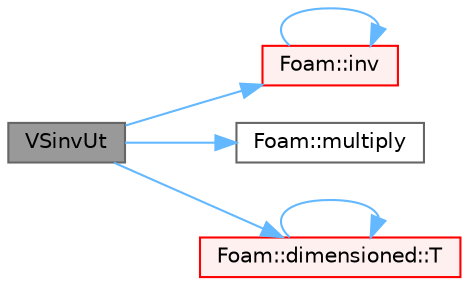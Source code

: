 digraph "VSinvUt"
{
 // LATEX_PDF_SIZE
  bgcolor="transparent";
  edge [fontname=Helvetica,fontsize=10,labelfontname=Helvetica,labelfontsize=10];
  node [fontname=Helvetica,fontsize=10,shape=box,height=0.2,width=0.4];
  rankdir="LR";
  Node1 [id="Node000001",label="VSinvUt",height=0.2,width=0.4,color="gray40", fillcolor="grey60", style="filled", fontcolor="black",tooltip=" "];
  Node1 -> Node2 [id="edge1_Node000001_Node000002",color="steelblue1",style="solid",tooltip=" "];
  Node2 [id="Node000002",label="Foam::inv",height=0.2,width=0.4,color="red", fillcolor="#FFF0F0", style="filled",URL="$namespaceFoam.html#ac51979edadae5b8ade119dd30b88e381",tooltip=" "];
  Node2 -> Node2 [id="edge2_Node000002_Node000002",color="steelblue1",style="solid",tooltip=" "];
  Node1 -> Node6 [id="edge3_Node000001_Node000006",color="steelblue1",style="solid",tooltip=" "];
  Node6 [id="Node000006",label="Foam::multiply",height=0.2,width=0.4,color="grey40", fillcolor="white", style="filled",URL="$namespaceFoam.html#add11d5a645a9978d9949d5faa23e0363",tooltip=" "];
  Node1 -> Node7 [id="edge4_Node000001_Node000007",color="steelblue1",style="solid",tooltip=" "];
  Node7 [id="Node000007",label="Foam::dimensioned::T",height=0.2,width=0.4,color="red", fillcolor="#FFF0F0", style="filled",URL="$classFoam_1_1dimensioned.html#afb75c56abd1c299c1b8c6101ba920502",tooltip=" "];
  Node7 -> Node7 [id="edge5_Node000007_Node000007",color="steelblue1",style="solid",tooltip=" "];
}
